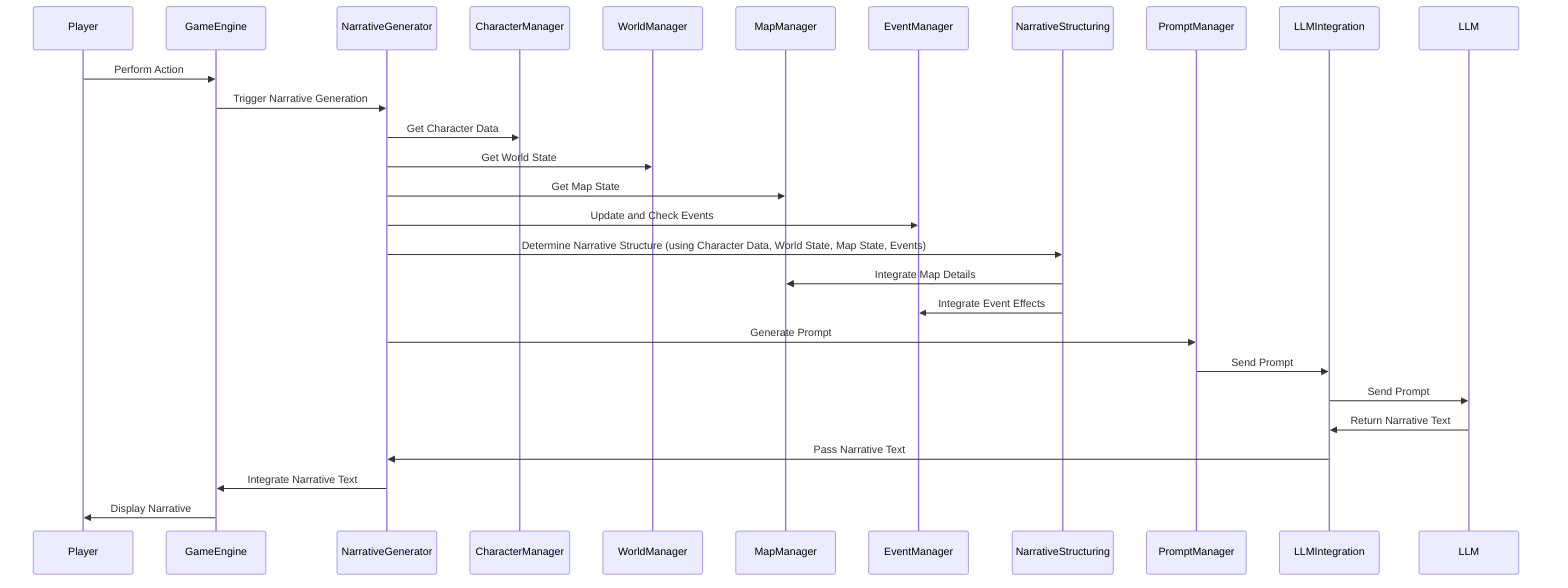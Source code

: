 sequenceDiagram
    participant Player
    participant GameEngine
    participant NarrativeGenerator
    participant CharacterManager
    participant WorldManager
    participant MapManager
    participant EventManager
    participant NarrativeStructuring
    participant PromptManager
    participant LLMIntegration
    participant LLM

    Player ->> GameEngine: Perform Action
    GameEngine ->> NarrativeGenerator: Trigger Narrative Generation
    NarrativeGenerator ->> CharacterManager: Get Character Data
    NarrativeGenerator ->> WorldManager: Get World State
    NarrativeGenerator ->> MapManager: Get Map State
    NarrativeGenerator ->> EventManager: Update and Check Events
    NarrativeGenerator ->> NarrativeStructuring: Determine Narrative Structure (using Character Data, World State, Map State, Events)
    NarrativeStructuring ->> MapManager: Integrate Map Details
    NarrativeStructuring ->> EventManager: Integrate Event Effects
    NarrativeGenerator ->> PromptManager: Generate Prompt
    PromptManager ->> LLMIntegration: Send Prompt
    LLMIntegration ->> LLM: Send Prompt
    LLM ->> LLMIntegration: Return Narrative Text
    LLMIntegration ->> NarrativeGenerator: Pass Narrative Text
    NarrativeGenerator ->> GameEngine: Integrate Narrative Text
    GameEngine ->> Player: Display Narrative